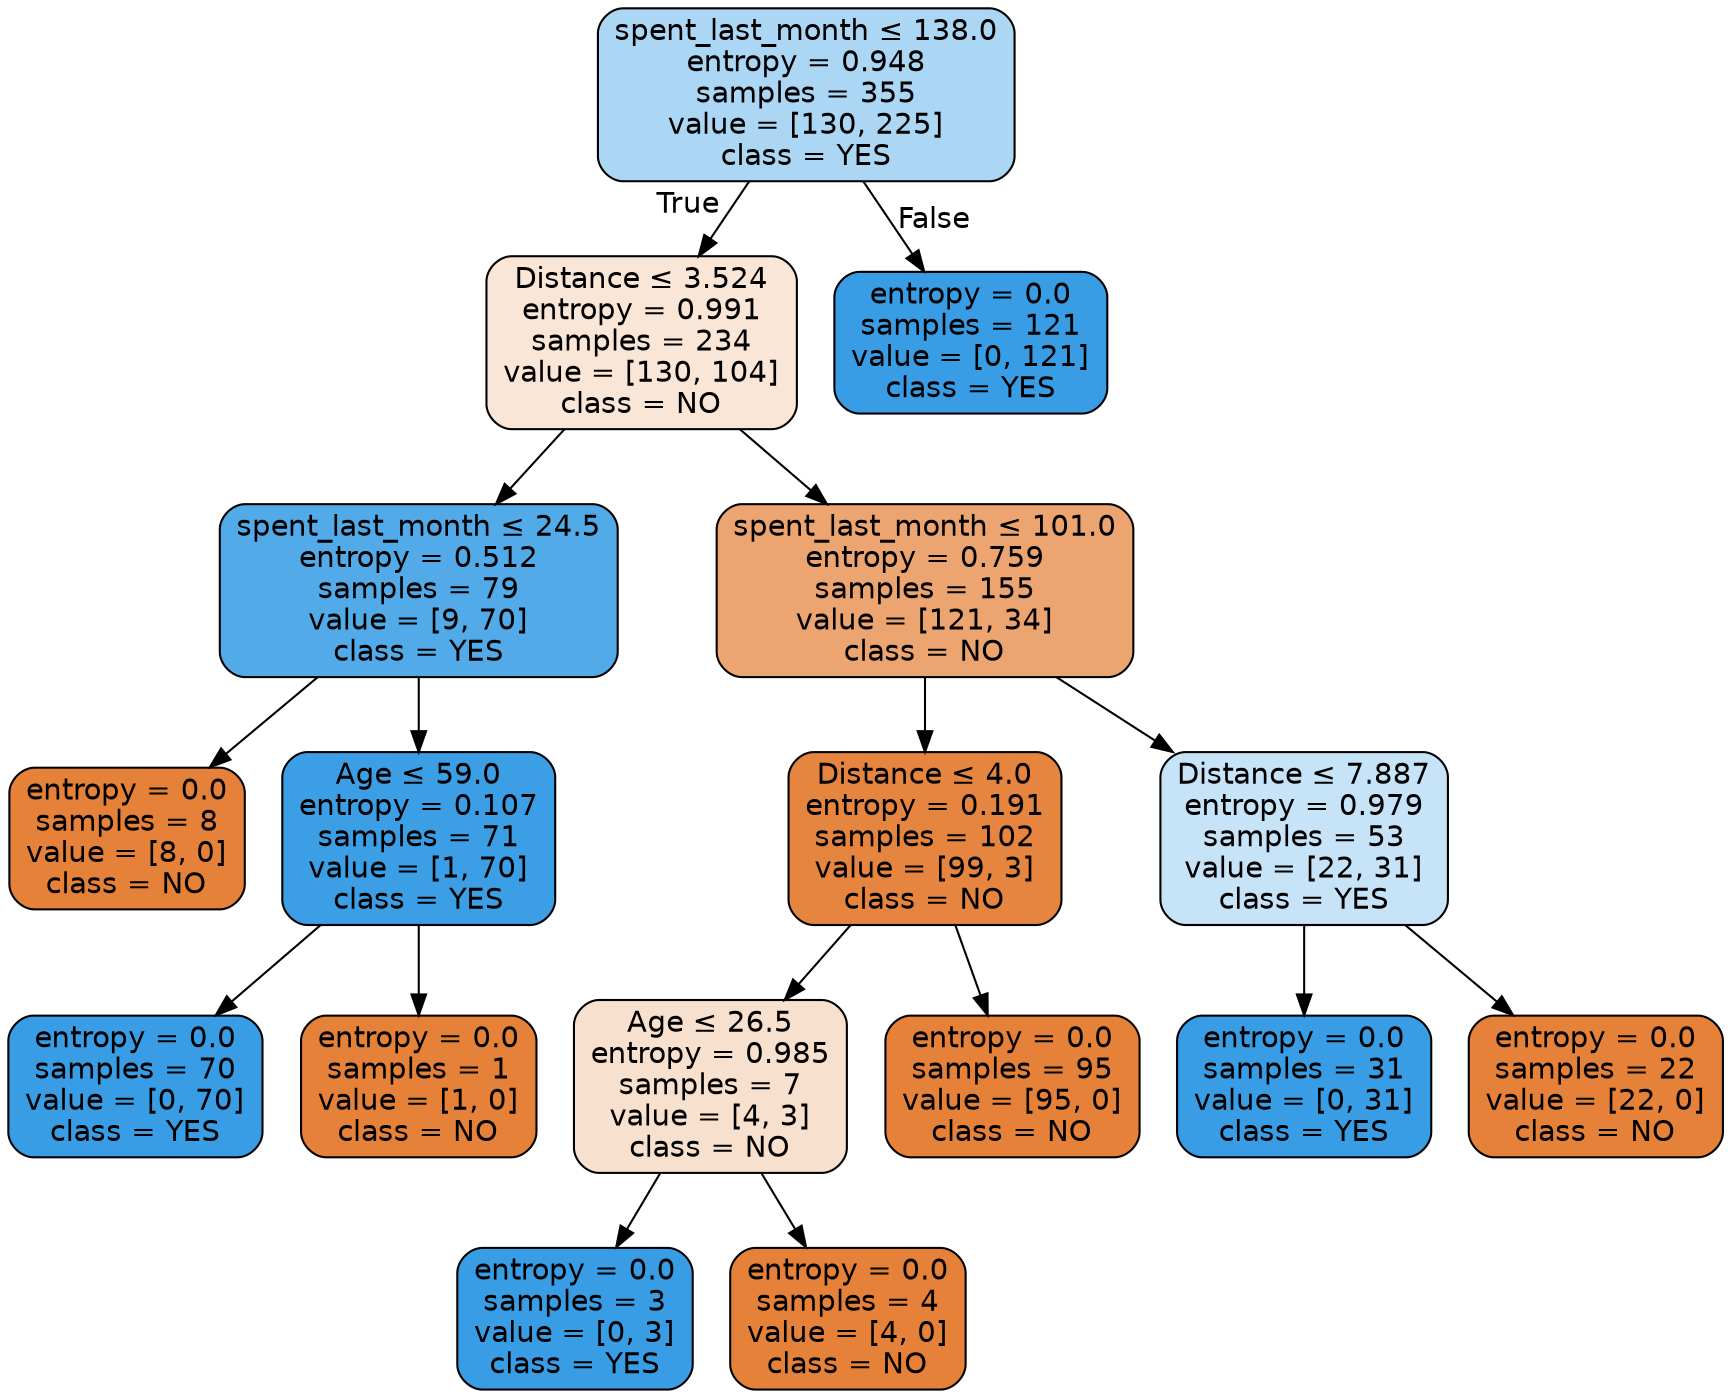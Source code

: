 digraph Tree {
node [shape=box, style="filled, rounded", color="black", fontname="helvetica"] ;
edge [fontname="helvetica"] ;
0 [label=<spent_last_month &le; 138.0<br/>entropy = 0.948<br/>samples = 355<br/>value = [130, 225]<br/>class = YES>, fillcolor="#abd6f4"] ;
1 [label=<Distance &le; 3.524<br/>entropy = 0.991<br/>samples = 234<br/>value = [130, 104]<br/>class = NO>, fillcolor="#fae6d7"] ;
0 -> 1 [labeldistance=2.5, labelangle=45, headlabel="True"] ;
2 [label=<spent_last_month &le; 24.5<br/>entropy = 0.512<br/>samples = 79<br/>value = [9, 70]<br/>class = YES>, fillcolor="#52aae8"] ;
1 -> 2 ;
3 [label=<entropy = 0.0<br/>samples = 8<br/>value = [8, 0]<br/>class = NO>, fillcolor="#e58139"] ;
2 -> 3 ;
4 [label=<Age &le; 59.0<br/>entropy = 0.107<br/>samples = 71<br/>value = [1, 70]<br/>class = YES>, fillcolor="#3c9ee5"] ;
2 -> 4 ;
5 [label=<entropy = 0.0<br/>samples = 70<br/>value = [0, 70]<br/>class = YES>, fillcolor="#399de5"] ;
4 -> 5 ;
6 [label=<entropy = 0.0<br/>samples = 1<br/>value = [1, 0]<br/>class = NO>, fillcolor="#e58139"] ;
4 -> 6 ;
7 [label=<spent_last_month &le; 101.0<br/>entropy = 0.759<br/>samples = 155<br/>value = [121, 34]<br/>class = NO>, fillcolor="#eca471"] ;
1 -> 7 ;
8 [label=<Distance &le; 4.0<br/>entropy = 0.191<br/>samples = 102<br/>value = [99, 3]<br/>class = NO>, fillcolor="#e6853f"] ;
7 -> 8 ;
9 [label=<Age &le; 26.5<br/>entropy = 0.985<br/>samples = 7<br/>value = [4, 3]<br/>class = NO>, fillcolor="#f8e0ce"] ;
8 -> 9 ;
10 [label=<entropy = 0.0<br/>samples = 3<br/>value = [0, 3]<br/>class = YES>, fillcolor="#399de5"] ;
9 -> 10 ;
11 [label=<entropy = 0.0<br/>samples = 4<br/>value = [4, 0]<br/>class = NO>, fillcolor="#e58139"] ;
9 -> 11 ;
12 [label=<entropy = 0.0<br/>samples = 95<br/>value = [95, 0]<br/>class = NO>, fillcolor="#e58139"] ;
8 -> 12 ;
13 [label=<Distance &le; 7.887<br/>entropy = 0.979<br/>samples = 53<br/>value = [22, 31]<br/>class = YES>, fillcolor="#c6e3f7"] ;
7 -> 13 ;
14 [label=<entropy = 0.0<br/>samples = 31<br/>value = [0, 31]<br/>class = YES>, fillcolor="#399de5"] ;
13 -> 14 ;
15 [label=<entropy = 0.0<br/>samples = 22<br/>value = [22, 0]<br/>class = NO>, fillcolor="#e58139"] ;
13 -> 15 ;
16 [label=<entropy = 0.0<br/>samples = 121<br/>value = [0, 121]<br/>class = YES>, fillcolor="#399de5"] ;
0 -> 16 [labeldistance=2.5, labelangle=-45, headlabel="False"] ;
}
